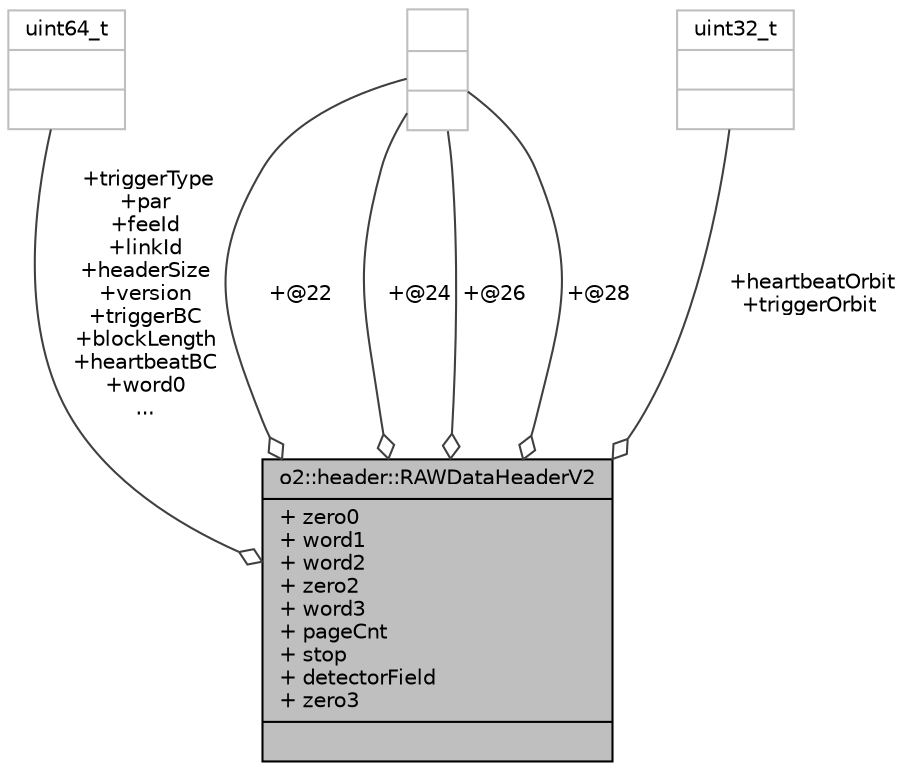 digraph "o2::header::RAWDataHeaderV2"
{
 // INTERACTIVE_SVG=YES
  bgcolor="transparent";
  edge [fontname="Helvetica",fontsize="10",labelfontname="Helvetica",labelfontsize="10"];
  node [fontname="Helvetica",fontsize="10",shape=record];
  Node1 [label="{o2::header::RAWDataHeaderV2\n|+ zero0\l+ word1\l+ word2\l+ zero2\l+ word3\l+ pageCnt\l+ stop\l+ detectorField\l+ zero3\l|}",height=0.2,width=0.4,color="black", fillcolor="grey75", style="filled" fontcolor="black"];
  Node2 -> Node1 [color="grey25",fontsize="10",style="solid",label=" +triggerType\n+par\n+feeId\n+linkId\n+headerSize\n+version\n+triggerBC\n+blockLength\n+heartbeatBC\n+word0\n..." ,arrowhead="odiamond",fontname="Helvetica"];
  Node2 [label="{uint64_t\n||}",height=0.2,width=0.4,color="grey75"];
  Node3 -> Node1 [color="grey25",fontsize="10",style="solid",label=" +@22" ,arrowhead="odiamond",fontname="Helvetica"];
  Node3 [label="{\n||}",height=0.2,width=0.4,color="grey75"];
  Node3 -> Node1 [color="grey25",fontsize="10",style="solid",label=" +@24" ,arrowhead="odiamond",fontname="Helvetica"];
  Node4 -> Node1 [color="grey25",fontsize="10",style="solid",label=" +heartbeatOrbit\n+triggerOrbit" ,arrowhead="odiamond",fontname="Helvetica"];
  Node4 [label="{uint32_t\n||}",height=0.2,width=0.4,color="grey75"];
  Node3 -> Node1 [color="grey25",fontsize="10",style="solid",label=" +@26" ,arrowhead="odiamond",fontname="Helvetica"];
  Node3 -> Node1 [color="grey25",fontsize="10",style="solid",label=" +@28" ,arrowhead="odiamond",fontname="Helvetica"];
}

